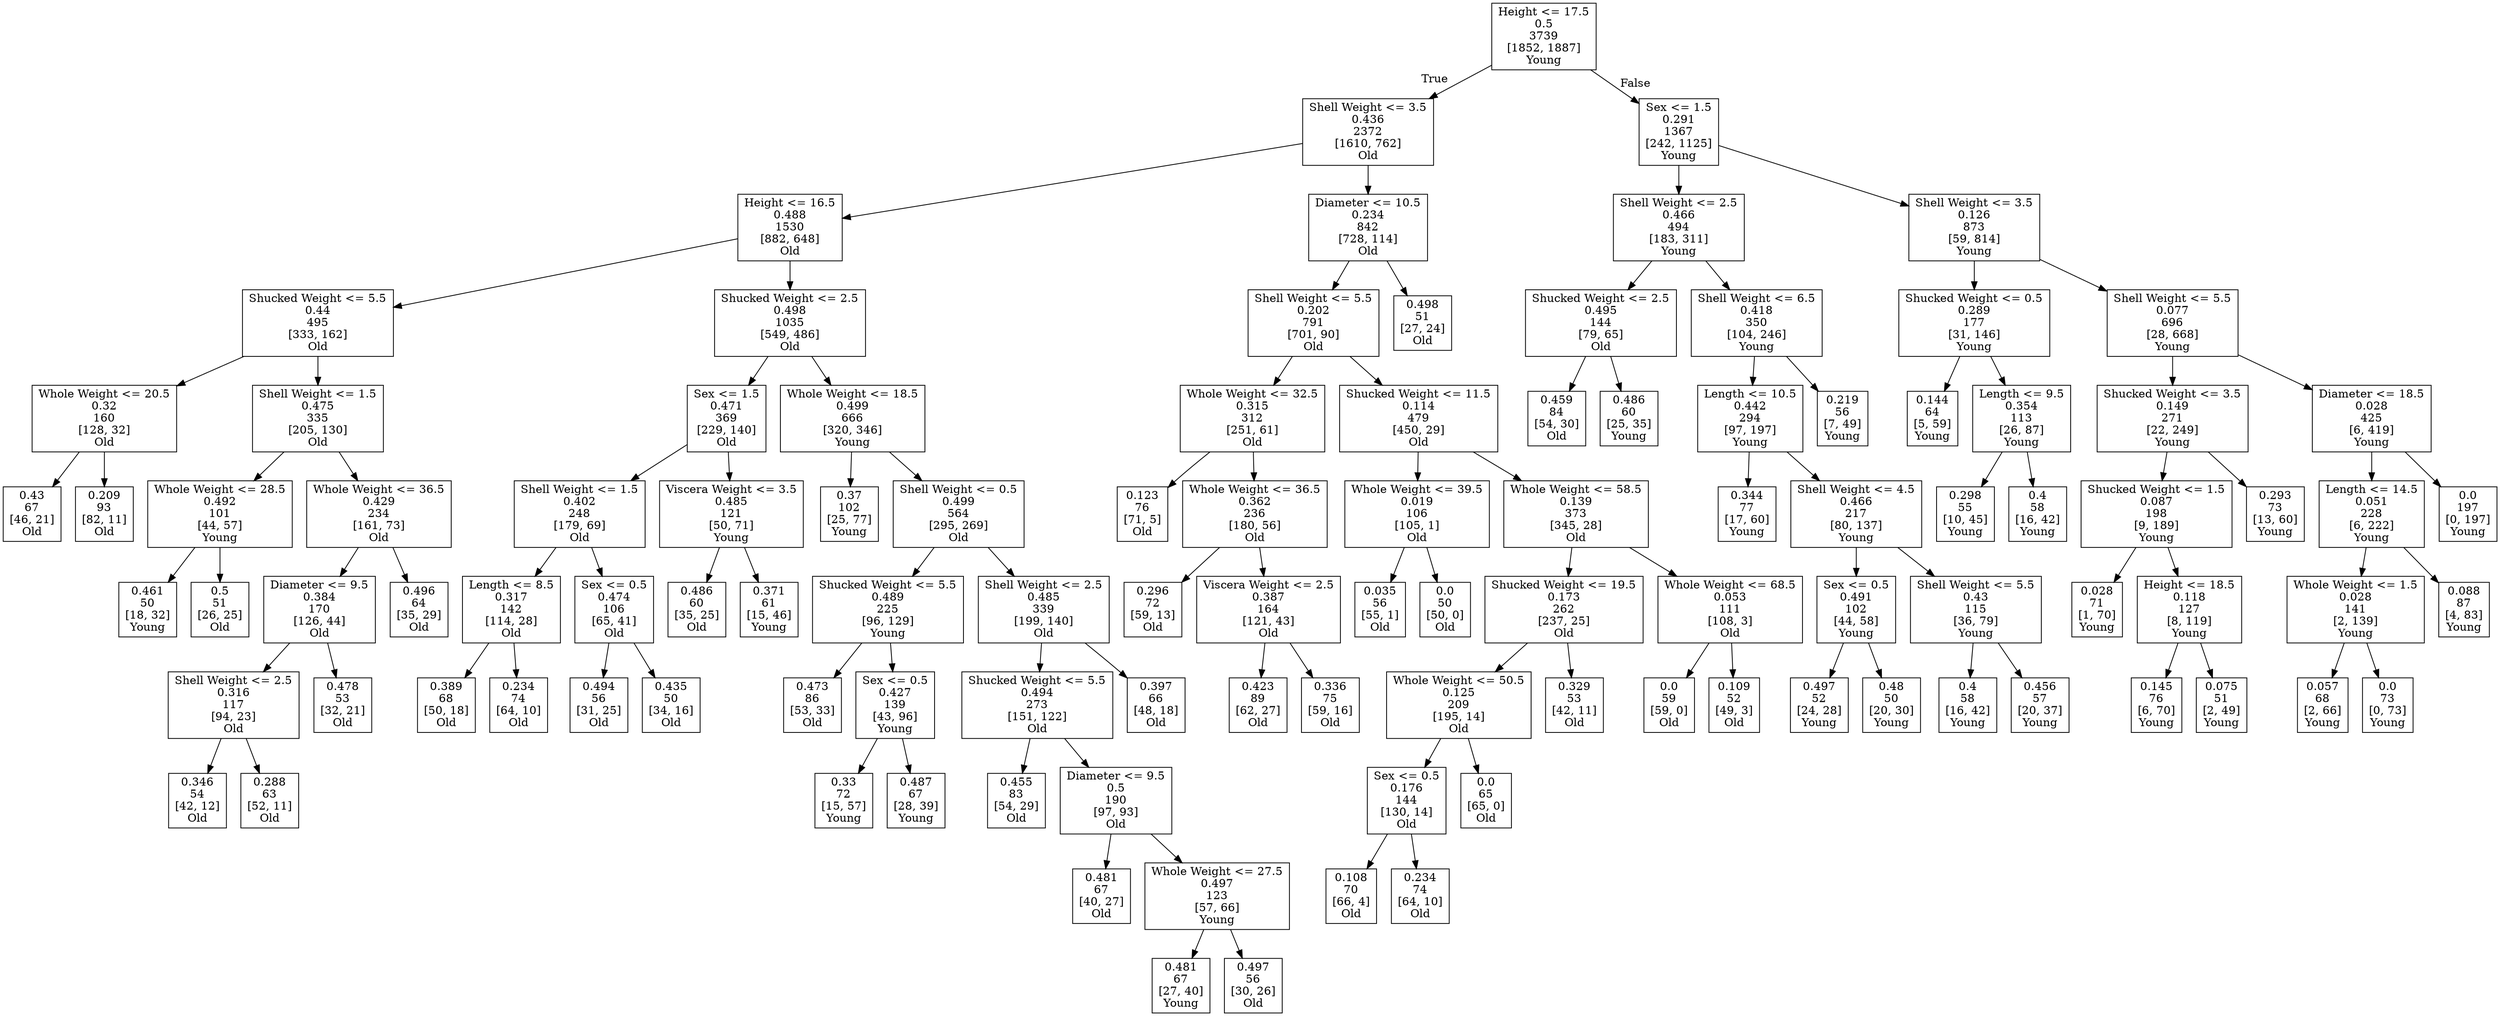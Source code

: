 digraph Tree {
node [shape=box] ;
0 [label="Height <= 17.5\n0.5\n3739\n[1852, 1887]\nYoung"] ;
1 [label="Shell Weight <= 3.5\n0.436\n2372\n[1610, 762]\nOld"] ;
0 -> 1 [labeldistance=2.5, labelangle=45, headlabel="True"] ;
2 [label="Height <= 16.5\n0.488\n1530\n[882, 648]\nOld"] ;
1 -> 2 ;
3 [label="Shucked Weight <= 5.5\n0.44\n495\n[333, 162]\nOld"] ;
2 -> 3 ;
4 [label="Whole Weight <= 20.5\n0.32\n160\n[128, 32]\nOld"] ;
3 -> 4 ;
5 [label="0.43\n67\n[46, 21]\nOld"] ;
4 -> 5 ;
6 [label="0.209\n93\n[82, 11]\nOld"] ;
4 -> 6 ;
7 [label="Shell Weight <= 1.5\n0.475\n335\n[205, 130]\nOld"] ;
3 -> 7 ;
8 [label="Whole Weight <= 28.5\n0.492\n101\n[44, 57]\nYoung"] ;
7 -> 8 ;
9 [label="0.461\n50\n[18, 32]\nYoung"] ;
8 -> 9 ;
10 [label="0.5\n51\n[26, 25]\nOld"] ;
8 -> 10 ;
11 [label="Whole Weight <= 36.5\n0.429\n234\n[161, 73]\nOld"] ;
7 -> 11 ;
12 [label="Diameter <= 9.5\n0.384\n170\n[126, 44]\nOld"] ;
11 -> 12 ;
13 [label="Shell Weight <= 2.5\n0.316\n117\n[94, 23]\nOld"] ;
12 -> 13 ;
14 [label="0.346\n54\n[42, 12]\nOld"] ;
13 -> 14 ;
15 [label="0.288\n63\n[52, 11]\nOld"] ;
13 -> 15 ;
16 [label="0.478\n53\n[32, 21]\nOld"] ;
12 -> 16 ;
17 [label="0.496\n64\n[35, 29]\nOld"] ;
11 -> 17 ;
18 [label="Shucked Weight <= 2.5\n0.498\n1035\n[549, 486]\nOld"] ;
2 -> 18 ;
19 [label="Sex <= 1.5\n0.471\n369\n[229, 140]\nOld"] ;
18 -> 19 ;
20 [label="Shell Weight <= 1.5\n0.402\n248\n[179, 69]\nOld"] ;
19 -> 20 ;
21 [label="Length <= 8.5\n0.317\n142\n[114, 28]\nOld"] ;
20 -> 21 ;
22 [label="0.389\n68\n[50, 18]\nOld"] ;
21 -> 22 ;
23 [label="0.234\n74\n[64, 10]\nOld"] ;
21 -> 23 ;
24 [label="Sex <= 0.5\n0.474\n106\n[65, 41]\nOld"] ;
20 -> 24 ;
25 [label="0.494\n56\n[31, 25]\nOld"] ;
24 -> 25 ;
26 [label="0.435\n50\n[34, 16]\nOld"] ;
24 -> 26 ;
27 [label="Viscera Weight <= 3.5\n0.485\n121\n[50, 71]\nYoung"] ;
19 -> 27 ;
28 [label="0.486\n60\n[35, 25]\nOld"] ;
27 -> 28 ;
29 [label="0.371\n61\n[15, 46]\nYoung"] ;
27 -> 29 ;
30 [label="Whole Weight <= 18.5\n0.499\n666\n[320, 346]\nYoung"] ;
18 -> 30 ;
31 [label="0.37\n102\n[25, 77]\nYoung"] ;
30 -> 31 ;
32 [label="Shell Weight <= 0.5\n0.499\n564\n[295, 269]\nOld"] ;
30 -> 32 ;
33 [label="Shucked Weight <= 5.5\n0.489\n225\n[96, 129]\nYoung"] ;
32 -> 33 ;
34 [label="0.473\n86\n[53, 33]\nOld"] ;
33 -> 34 ;
35 [label="Sex <= 0.5\n0.427\n139\n[43, 96]\nYoung"] ;
33 -> 35 ;
36 [label="0.33\n72\n[15, 57]\nYoung"] ;
35 -> 36 ;
37 [label="0.487\n67\n[28, 39]\nYoung"] ;
35 -> 37 ;
38 [label="Shell Weight <= 2.5\n0.485\n339\n[199, 140]\nOld"] ;
32 -> 38 ;
39 [label="Shucked Weight <= 5.5\n0.494\n273\n[151, 122]\nOld"] ;
38 -> 39 ;
40 [label="0.455\n83\n[54, 29]\nOld"] ;
39 -> 40 ;
41 [label="Diameter <= 9.5\n0.5\n190\n[97, 93]\nOld"] ;
39 -> 41 ;
42 [label="0.481\n67\n[40, 27]\nOld"] ;
41 -> 42 ;
43 [label="Whole Weight <= 27.5\n0.497\n123\n[57, 66]\nYoung"] ;
41 -> 43 ;
44 [label="0.481\n67\n[27, 40]\nYoung"] ;
43 -> 44 ;
45 [label="0.497\n56\n[30, 26]\nOld"] ;
43 -> 45 ;
46 [label="0.397\n66\n[48, 18]\nOld"] ;
38 -> 46 ;
47 [label="Diameter <= 10.5\n0.234\n842\n[728, 114]\nOld"] ;
1 -> 47 ;
48 [label="Shell Weight <= 5.5\n0.202\n791\n[701, 90]\nOld"] ;
47 -> 48 ;
49 [label="Whole Weight <= 32.5\n0.315\n312\n[251, 61]\nOld"] ;
48 -> 49 ;
50 [label="0.123\n76\n[71, 5]\nOld"] ;
49 -> 50 ;
51 [label="Whole Weight <= 36.5\n0.362\n236\n[180, 56]\nOld"] ;
49 -> 51 ;
52 [label="0.296\n72\n[59, 13]\nOld"] ;
51 -> 52 ;
53 [label="Viscera Weight <= 2.5\n0.387\n164\n[121, 43]\nOld"] ;
51 -> 53 ;
54 [label="0.423\n89\n[62, 27]\nOld"] ;
53 -> 54 ;
55 [label="0.336\n75\n[59, 16]\nOld"] ;
53 -> 55 ;
56 [label="Shucked Weight <= 11.5\n0.114\n479\n[450, 29]\nOld"] ;
48 -> 56 ;
57 [label="Whole Weight <= 39.5\n0.019\n106\n[105, 1]\nOld"] ;
56 -> 57 ;
58 [label="0.035\n56\n[55, 1]\nOld"] ;
57 -> 58 ;
59 [label="0.0\n50\n[50, 0]\nOld"] ;
57 -> 59 ;
60 [label="Whole Weight <= 58.5\n0.139\n373\n[345, 28]\nOld"] ;
56 -> 60 ;
61 [label="Shucked Weight <= 19.5\n0.173\n262\n[237, 25]\nOld"] ;
60 -> 61 ;
62 [label="Whole Weight <= 50.5\n0.125\n209\n[195, 14]\nOld"] ;
61 -> 62 ;
63 [label="Sex <= 0.5\n0.176\n144\n[130, 14]\nOld"] ;
62 -> 63 ;
64 [label="0.108\n70\n[66, 4]\nOld"] ;
63 -> 64 ;
65 [label="0.234\n74\n[64, 10]\nOld"] ;
63 -> 65 ;
66 [label="0.0\n65\n[65, 0]\nOld"] ;
62 -> 66 ;
67 [label="0.329\n53\n[42, 11]\nOld"] ;
61 -> 67 ;
68 [label="Whole Weight <= 68.5\n0.053\n111\n[108, 3]\nOld"] ;
60 -> 68 ;
69 [label="0.0\n59\n[59, 0]\nOld"] ;
68 -> 69 ;
70 [label="0.109\n52\n[49, 3]\nOld"] ;
68 -> 70 ;
71 [label="0.498\n51\n[27, 24]\nOld"] ;
47 -> 71 ;
72 [label="Sex <= 1.5\n0.291\n1367\n[242, 1125]\nYoung"] ;
0 -> 72 [labeldistance=2.5, labelangle=-45, headlabel="False"] ;
73 [label="Shell Weight <= 2.5\n0.466\n494\n[183, 311]\nYoung"] ;
72 -> 73 ;
74 [label="Shucked Weight <= 2.5\n0.495\n144\n[79, 65]\nOld"] ;
73 -> 74 ;
75 [label="0.459\n84\n[54, 30]\nOld"] ;
74 -> 75 ;
76 [label="0.486\n60\n[25, 35]\nYoung"] ;
74 -> 76 ;
77 [label="Shell Weight <= 6.5\n0.418\n350\n[104, 246]\nYoung"] ;
73 -> 77 ;
78 [label="Length <= 10.5\n0.442\n294\n[97, 197]\nYoung"] ;
77 -> 78 ;
79 [label="0.344\n77\n[17, 60]\nYoung"] ;
78 -> 79 ;
80 [label="Shell Weight <= 4.5\n0.466\n217\n[80, 137]\nYoung"] ;
78 -> 80 ;
81 [label="Sex <= 0.5\n0.491\n102\n[44, 58]\nYoung"] ;
80 -> 81 ;
82 [label="0.497\n52\n[24, 28]\nYoung"] ;
81 -> 82 ;
83 [label="0.48\n50\n[20, 30]\nYoung"] ;
81 -> 83 ;
84 [label="Shell Weight <= 5.5\n0.43\n115\n[36, 79]\nYoung"] ;
80 -> 84 ;
85 [label="0.4\n58\n[16, 42]\nYoung"] ;
84 -> 85 ;
86 [label="0.456\n57\n[20, 37]\nYoung"] ;
84 -> 86 ;
87 [label="0.219\n56\n[7, 49]\nYoung"] ;
77 -> 87 ;
88 [label="Shell Weight <= 3.5\n0.126\n873\n[59, 814]\nYoung"] ;
72 -> 88 ;
89 [label="Shucked Weight <= 0.5\n0.289\n177\n[31, 146]\nYoung"] ;
88 -> 89 ;
90 [label="0.144\n64\n[5, 59]\nYoung"] ;
89 -> 90 ;
91 [label="Length <= 9.5\n0.354\n113\n[26, 87]\nYoung"] ;
89 -> 91 ;
92 [label="0.298\n55\n[10, 45]\nYoung"] ;
91 -> 92 ;
93 [label="0.4\n58\n[16, 42]\nYoung"] ;
91 -> 93 ;
94 [label="Shell Weight <= 5.5\n0.077\n696\n[28, 668]\nYoung"] ;
88 -> 94 ;
95 [label="Shucked Weight <= 3.5\n0.149\n271\n[22, 249]\nYoung"] ;
94 -> 95 ;
96 [label="Shucked Weight <= 1.5\n0.087\n198\n[9, 189]\nYoung"] ;
95 -> 96 ;
97 [label="0.028\n71\n[1, 70]\nYoung"] ;
96 -> 97 ;
98 [label="Height <= 18.5\n0.118\n127\n[8, 119]\nYoung"] ;
96 -> 98 ;
99 [label="0.145\n76\n[6, 70]\nYoung"] ;
98 -> 99 ;
100 [label="0.075\n51\n[2, 49]\nYoung"] ;
98 -> 100 ;
101 [label="0.293\n73\n[13, 60]\nYoung"] ;
95 -> 101 ;
102 [label="Diameter <= 18.5\n0.028\n425\n[6, 419]\nYoung"] ;
94 -> 102 ;
103 [label="Length <= 14.5\n0.051\n228\n[6, 222]\nYoung"] ;
102 -> 103 ;
104 [label="Whole Weight <= 1.5\n0.028\n141\n[2, 139]\nYoung"] ;
103 -> 104 ;
105 [label="0.057\n68\n[2, 66]\nYoung"] ;
104 -> 105 ;
106 [label="0.0\n73\n[0, 73]\nYoung"] ;
104 -> 106 ;
107 [label="0.088\n87\n[4, 83]\nYoung"] ;
103 -> 107 ;
108 [label="0.0\n197\n[0, 197]\nYoung"] ;
102 -> 108 ;
}